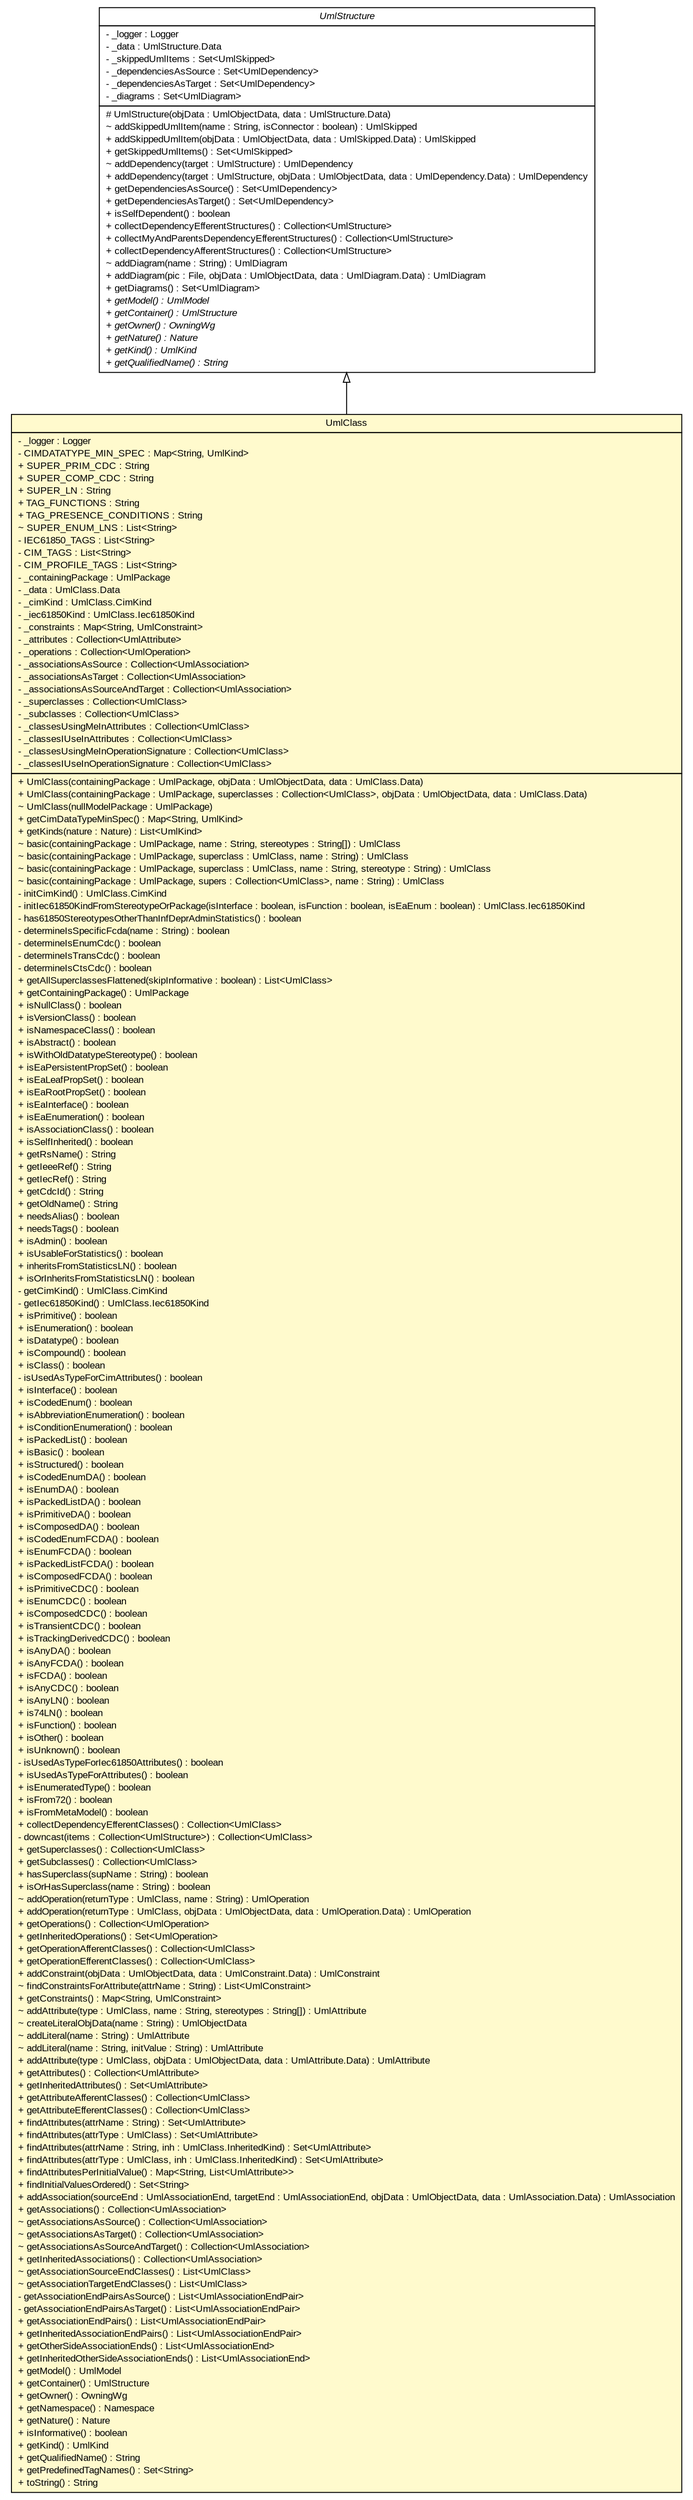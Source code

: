 #!/usr/local/bin/dot
#
# Class diagram 
# Generated by UMLGraph version R5_6_6-6-g3bdff0 (http://www.umlgraph.org/)
#

digraph G {
	edge [fontname="arial",fontsize=10,labelfontname="arial",labelfontsize=10];
	node [fontname="arial",fontsize=10,shape=plaintext];
	nodesep=0.25;
	ranksep=0.5;
	// org.tanjakostic.jcleancim.model.UmlStructure
	c184896 [label=<<table title="org.tanjakostic.jcleancim.model.UmlStructure" border="0" cellborder="1" cellspacing="0" cellpadding="2" port="p" href="./UmlStructure.html">
		<tr><td><table border="0" cellspacing="0" cellpadding="1">
<tr><td align="center" balign="center"><font face="Arial Italic"> UmlStructure </font></td></tr>
		</table></td></tr>
		<tr><td><table border="0" cellspacing="0" cellpadding="1">
<tr><td align="left" balign="left"> - _logger : Logger </td></tr>
<tr><td align="left" balign="left"> - _data : UmlStructure.Data </td></tr>
<tr><td align="left" balign="left"> - _skippedUmlItems : Set&lt;UmlSkipped&gt; </td></tr>
<tr><td align="left" balign="left"> - _dependenciesAsSource : Set&lt;UmlDependency&gt; </td></tr>
<tr><td align="left" balign="left"> - _dependenciesAsTarget : Set&lt;UmlDependency&gt; </td></tr>
<tr><td align="left" balign="left"> - _diagrams : Set&lt;UmlDiagram&gt; </td></tr>
		</table></td></tr>
		<tr><td><table border="0" cellspacing="0" cellpadding="1">
<tr><td align="left" balign="left"> # UmlStructure(objData : UmlObjectData, data : UmlStructure.Data) </td></tr>
<tr><td align="left" balign="left"> ~ addSkippedUmlItem(name : String, isConnector : boolean) : UmlSkipped </td></tr>
<tr><td align="left" balign="left"> + addSkippedUmlItem(objData : UmlObjectData, data : UmlSkipped.Data) : UmlSkipped </td></tr>
<tr><td align="left" balign="left"> + getSkippedUmlItems() : Set&lt;UmlSkipped&gt; </td></tr>
<tr><td align="left" balign="left"> ~ addDependency(target : UmlStructure) : UmlDependency </td></tr>
<tr><td align="left" balign="left"> + addDependency(target : UmlStructure, objData : UmlObjectData, data : UmlDependency.Data) : UmlDependency </td></tr>
<tr><td align="left" balign="left"> + getDependenciesAsSource() : Set&lt;UmlDependency&gt; </td></tr>
<tr><td align="left" balign="left"> + getDependenciesAsTarget() : Set&lt;UmlDependency&gt; </td></tr>
<tr><td align="left" balign="left"> + isSelfDependent() : boolean </td></tr>
<tr><td align="left" balign="left"> + collectDependencyEfferentStructures() : Collection&lt;UmlStructure&gt; </td></tr>
<tr><td align="left" balign="left"> + collectMyAndParentsDependencyEfferentStructures() : Collection&lt;UmlStructure&gt; </td></tr>
<tr><td align="left" balign="left"> + collectDependencyAfferentStructures() : Collection&lt;UmlStructure&gt; </td></tr>
<tr><td align="left" balign="left"> ~ addDiagram(name : String) : UmlDiagram </td></tr>
<tr><td align="left" balign="left"> + addDiagram(pic : File, objData : UmlObjectData, data : UmlDiagram.Data) : UmlDiagram </td></tr>
<tr><td align="left" balign="left"> + getDiagrams() : Set&lt;UmlDiagram&gt; </td></tr>
<tr><td align="left" balign="left"><font face="Arial Italic" point-size="10.0"> + getModel() : UmlModel </font></td></tr>
<tr><td align="left" balign="left"><font face="Arial Italic" point-size="10.0"> + getContainer() : UmlStructure </font></td></tr>
<tr><td align="left" balign="left"><font face="Arial Italic" point-size="10.0"> + getOwner() : OwningWg </font></td></tr>
<tr><td align="left" balign="left"><font face="Arial Italic" point-size="10.0"> + getNature() : Nature </font></td></tr>
<tr><td align="left" balign="left"><font face="Arial Italic" point-size="10.0"> + getKind() : UmlKind </font></td></tr>
<tr><td align="left" balign="left"><font face="Arial Italic" point-size="10.0"> + getQualifiedName() : String </font></td></tr>
		</table></td></tr>
		</table>>, URL="./UmlStructure.html", fontname="arial", fontcolor="black", fontsize=10.0];
	// org.tanjakostic.jcleancim.model.UmlClass
	c184926 [label=<<table title="org.tanjakostic.jcleancim.model.UmlClass" border="0" cellborder="1" cellspacing="0" cellpadding="2" port="p" bgcolor="lemonChiffon" href="./UmlClass.html">
		<tr><td><table border="0" cellspacing="0" cellpadding="1">
<tr><td align="center" balign="center"> UmlClass </td></tr>
		</table></td></tr>
		<tr><td><table border="0" cellspacing="0" cellpadding="1">
<tr><td align="left" balign="left"> - _logger : Logger </td></tr>
<tr><td align="left" balign="left"> - CIMDATATYPE_MIN_SPEC : Map&lt;String, UmlKind&gt; </td></tr>
<tr><td align="left" balign="left"> + SUPER_PRIM_CDC : String </td></tr>
<tr><td align="left" balign="left"> + SUPER_COMP_CDC : String </td></tr>
<tr><td align="left" balign="left"> + SUPER_LN : String </td></tr>
<tr><td align="left" balign="left"> + TAG_FUNCTIONS : String </td></tr>
<tr><td align="left" balign="left"> + TAG_PRESENCE_CONDITIONS : String </td></tr>
<tr><td align="left" balign="left"> ~ SUPER_ENUM_LNS : List&lt;String&gt; </td></tr>
<tr><td align="left" balign="left"> - IEC61850_TAGS : List&lt;String&gt; </td></tr>
<tr><td align="left" balign="left"> - CIM_TAGS : List&lt;String&gt; </td></tr>
<tr><td align="left" balign="left"> - CIM_PROFILE_TAGS : List&lt;String&gt; </td></tr>
<tr><td align="left" balign="left"> - _containingPackage : UmlPackage </td></tr>
<tr><td align="left" balign="left"> - _data : UmlClass.Data </td></tr>
<tr><td align="left" balign="left"> - _cimKind : UmlClass.CimKind </td></tr>
<tr><td align="left" balign="left"> - _iec61850Kind : UmlClass.Iec61850Kind </td></tr>
<tr><td align="left" balign="left"> - _constraints : Map&lt;String, UmlConstraint&gt; </td></tr>
<tr><td align="left" balign="left"> - _attributes : Collection&lt;UmlAttribute&gt; </td></tr>
<tr><td align="left" balign="left"> - _operations : Collection&lt;UmlOperation&gt; </td></tr>
<tr><td align="left" balign="left"> - _associationsAsSource : Collection&lt;UmlAssociation&gt; </td></tr>
<tr><td align="left" balign="left"> - _associationsAsTarget : Collection&lt;UmlAssociation&gt; </td></tr>
<tr><td align="left" balign="left"> - _associationsAsSourceAndTarget : Collection&lt;UmlAssociation&gt; </td></tr>
<tr><td align="left" balign="left"> - _superclasses : Collection&lt;UmlClass&gt; </td></tr>
<tr><td align="left" balign="left"> - _subclasses : Collection&lt;UmlClass&gt; </td></tr>
<tr><td align="left" balign="left"> - _classesUsingMeInAttributes : Collection&lt;UmlClass&gt; </td></tr>
<tr><td align="left" balign="left"> - _classesIUseInAttributes : Collection&lt;UmlClass&gt; </td></tr>
<tr><td align="left" balign="left"> - _classesUsingMeInOperationSignature : Collection&lt;UmlClass&gt; </td></tr>
<tr><td align="left" balign="left"> - _classesIUseInOperationSignature : Collection&lt;UmlClass&gt; </td></tr>
		</table></td></tr>
		<tr><td><table border="0" cellspacing="0" cellpadding="1">
<tr><td align="left" balign="left"> + UmlClass(containingPackage : UmlPackage, objData : UmlObjectData, data : UmlClass.Data) </td></tr>
<tr><td align="left" balign="left"> + UmlClass(containingPackage : UmlPackage, superclasses : Collection&lt;UmlClass&gt;, objData : UmlObjectData, data : UmlClass.Data) </td></tr>
<tr><td align="left" balign="left"> ~ UmlClass(nullModelPackage : UmlPackage) </td></tr>
<tr><td align="left" balign="left"> + getCimDataTypeMinSpec() : Map&lt;String, UmlKind&gt; </td></tr>
<tr><td align="left" balign="left"> + getKinds(nature : Nature) : List&lt;UmlKind&gt; </td></tr>
<tr><td align="left" balign="left"> ~ basic(containingPackage : UmlPackage, name : String, stereotypes : String[]) : UmlClass </td></tr>
<tr><td align="left" balign="left"> ~ basic(containingPackage : UmlPackage, superclass : UmlClass, name : String) : UmlClass </td></tr>
<tr><td align="left" balign="left"> ~ basic(containingPackage : UmlPackage, superclass : UmlClass, name : String, stereotype : String) : UmlClass </td></tr>
<tr><td align="left" balign="left"> ~ basic(containingPackage : UmlPackage, supers : Collection&lt;UmlClass&gt;, name : String) : UmlClass </td></tr>
<tr><td align="left" balign="left"> - initCimKind() : UmlClass.CimKind </td></tr>
<tr><td align="left" balign="left"> - initIec61850KindFromStereotypeOrPackage(isInterface : boolean, isFunction : boolean, isEaEnum : boolean) : UmlClass.Iec61850Kind </td></tr>
<tr><td align="left" balign="left"> - has61850StereotypesOtherThanInfDeprAdminStatistics() : boolean </td></tr>
<tr><td align="left" balign="left"> - determineIsSpecificFcda(name : String) : boolean </td></tr>
<tr><td align="left" balign="left"> - determineIsEnumCdc() : boolean </td></tr>
<tr><td align="left" balign="left"> - determineIsTransCdc() : boolean </td></tr>
<tr><td align="left" balign="left"> - determineIsCtsCdc() : boolean </td></tr>
<tr><td align="left" balign="left"> + getAllSuperclassesFlattened(skipInformative : boolean) : List&lt;UmlClass&gt; </td></tr>
<tr><td align="left" balign="left"> + getContainingPackage() : UmlPackage </td></tr>
<tr><td align="left" balign="left"> + isNullClass() : boolean </td></tr>
<tr><td align="left" balign="left"> + isVersionClass() : boolean </td></tr>
<tr><td align="left" balign="left"> + isNamespaceClass() : boolean </td></tr>
<tr><td align="left" balign="left"> + isAbstract() : boolean </td></tr>
<tr><td align="left" balign="left"> + isWithOldDatatypeStereotype() : boolean </td></tr>
<tr><td align="left" balign="left"> + isEaPersistentPropSet() : boolean </td></tr>
<tr><td align="left" balign="left"> + isEaLeafPropSet() : boolean </td></tr>
<tr><td align="left" balign="left"> + isEaRootPropSet() : boolean </td></tr>
<tr><td align="left" balign="left"> + isEaInterface() : boolean </td></tr>
<tr><td align="left" balign="left"> + isEaEnumeration() : boolean </td></tr>
<tr><td align="left" balign="left"> + isAssociationClass() : boolean </td></tr>
<tr><td align="left" balign="left"> + isSelfInherited() : boolean </td></tr>
<tr><td align="left" balign="left"> + getRsName() : String </td></tr>
<tr><td align="left" balign="left"> + getIeeeRef() : String </td></tr>
<tr><td align="left" balign="left"> + getIecRef() : String </td></tr>
<tr><td align="left" balign="left"> + getCdcId() : String </td></tr>
<tr><td align="left" balign="left"> + getOldName() : String </td></tr>
<tr><td align="left" balign="left"> + needsAlias() : boolean </td></tr>
<tr><td align="left" balign="left"> + needsTags() : boolean </td></tr>
<tr><td align="left" balign="left"> + isAdmin() : boolean </td></tr>
<tr><td align="left" balign="left"> + isUsableForStatistics() : boolean </td></tr>
<tr><td align="left" balign="left"> + inheritsFromStatisticsLN() : boolean </td></tr>
<tr><td align="left" balign="left"> + isOrInheritsFromStatisticsLN() : boolean </td></tr>
<tr><td align="left" balign="left"> - getCimKind() : UmlClass.CimKind </td></tr>
<tr><td align="left" balign="left"> - getIec61850Kind() : UmlClass.Iec61850Kind </td></tr>
<tr><td align="left" balign="left"> + isPrimitive() : boolean </td></tr>
<tr><td align="left" balign="left"> + isEnumeration() : boolean </td></tr>
<tr><td align="left" balign="left"> + isDatatype() : boolean </td></tr>
<tr><td align="left" balign="left"> + isCompound() : boolean </td></tr>
<tr><td align="left" balign="left"> + isClass() : boolean </td></tr>
<tr><td align="left" balign="left"> - isUsedAsTypeForCimAttributes() : boolean </td></tr>
<tr><td align="left" balign="left"> + isInterface() : boolean </td></tr>
<tr><td align="left" balign="left"> + isCodedEnum() : boolean </td></tr>
<tr><td align="left" balign="left"> + isAbbreviationEnumeration() : boolean </td></tr>
<tr><td align="left" balign="left"> + isConditionEnumeration() : boolean </td></tr>
<tr><td align="left" balign="left"> + isPackedList() : boolean </td></tr>
<tr><td align="left" balign="left"> + isBasic() : boolean </td></tr>
<tr><td align="left" balign="left"> + isStructured() : boolean </td></tr>
<tr><td align="left" balign="left"> + isCodedEnumDA() : boolean </td></tr>
<tr><td align="left" balign="left"> + isEnumDA() : boolean </td></tr>
<tr><td align="left" balign="left"> + isPackedListDA() : boolean </td></tr>
<tr><td align="left" balign="left"> + isPrimitiveDA() : boolean </td></tr>
<tr><td align="left" balign="left"> + isComposedDA() : boolean </td></tr>
<tr><td align="left" balign="left"> + isCodedEnumFCDA() : boolean </td></tr>
<tr><td align="left" balign="left"> + isEnumFCDA() : boolean </td></tr>
<tr><td align="left" balign="left"> + isPackedListFCDA() : boolean </td></tr>
<tr><td align="left" balign="left"> + isComposedFCDA() : boolean </td></tr>
<tr><td align="left" balign="left"> + isPrimitiveCDC() : boolean </td></tr>
<tr><td align="left" balign="left"> + isEnumCDC() : boolean </td></tr>
<tr><td align="left" balign="left"> + isComposedCDC() : boolean </td></tr>
<tr><td align="left" balign="left"> + isTransientCDC() : boolean </td></tr>
<tr><td align="left" balign="left"> + isTrackingDerivedCDC() : boolean </td></tr>
<tr><td align="left" balign="left"> + isAnyDA() : boolean </td></tr>
<tr><td align="left" balign="left"> + isAnyFCDA() : boolean </td></tr>
<tr><td align="left" balign="left"> + isFCDA() : boolean </td></tr>
<tr><td align="left" balign="left"> + isAnyCDC() : boolean </td></tr>
<tr><td align="left" balign="left"> + isAnyLN() : boolean </td></tr>
<tr><td align="left" balign="left"> + is74LN() : boolean </td></tr>
<tr><td align="left" balign="left"> + isFunction() : boolean </td></tr>
<tr><td align="left" balign="left"> + isOther() : boolean </td></tr>
<tr><td align="left" balign="left"> + isUnknown() : boolean </td></tr>
<tr><td align="left" balign="left"> - isUsedAsTypeForIec61850Attributes() : boolean </td></tr>
<tr><td align="left" balign="left"> + isUsedAsTypeForAttributes() : boolean </td></tr>
<tr><td align="left" balign="left"> + isEnumeratedType() : boolean </td></tr>
<tr><td align="left" balign="left"> + isFrom72() : boolean </td></tr>
<tr><td align="left" balign="left"> + isFromMetaModel() : boolean </td></tr>
<tr><td align="left" balign="left"> + collectDependencyEfferentClasses() : Collection&lt;UmlClass&gt; </td></tr>
<tr><td align="left" balign="left"> - downcast(items : Collection&lt;UmlStructure&gt;) : Collection&lt;UmlClass&gt; </td></tr>
<tr><td align="left" balign="left"> + getSuperclasses() : Collection&lt;UmlClass&gt; </td></tr>
<tr><td align="left" balign="left"> + getSubclasses() : Collection&lt;UmlClass&gt; </td></tr>
<tr><td align="left" balign="left"> + hasSuperclass(supName : String) : boolean </td></tr>
<tr><td align="left" balign="left"> + isOrHasSuperclass(name : String) : boolean </td></tr>
<tr><td align="left" balign="left"> ~ addOperation(returnType : UmlClass, name : String) : UmlOperation </td></tr>
<tr><td align="left" balign="left"> + addOperation(returnType : UmlClass, objData : UmlObjectData, data : UmlOperation.Data) : UmlOperation </td></tr>
<tr><td align="left" balign="left"> + getOperations() : Collection&lt;UmlOperation&gt; </td></tr>
<tr><td align="left" balign="left"> + getInheritedOperations() : Set&lt;UmlOperation&gt; </td></tr>
<tr><td align="left" balign="left"> + getOperationAfferentClasses() : Collection&lt;UmlClass&gt; </td></tr>
<tr><td align="left" balign="left"> + getOperationEfferentClasses() : Collection&lt;UmlClass&gt; </td></tr>
<tr><td align="left" balign="left"> + addConstraint(objData : UmlObjectData, data : UmlConstraint.Data) : UmlConstraint </td></tr>
<tr><td align="left" balign="left"> ~ findConstraintsForAttribute(attrName : String) : List&lt;UmlConstraint&gt; </td></tr>
<tr><td align="left" balign="left"> + getConstraints() : Map&lt;String, UmlConstraint&gt; </td></tr>
<tr><td align="left" balign="left"> ~ addAttribute(type : UmlClass, name : String, stereotypes : String[]) : UmlAttribute </td></tr>
<tr><td align="left" balign="left"> ~ createLiteralObjData(name : String) : UmlObjectData </td></tr>
<tr><td align="left" balign="left"> ~ addLiteral(name : String) : UmlAttribute </td></tr>
<tr><td align="left" balign="left"> ~ addLiteral(name : String, initValue : String) : UmlAttribute </td></tr>
<tr><td align="left" balign="left"> + addAttribute(type : UmlClass, objData : UmlObjectData, data : UmlAttribute.Data) : UmlAttribute </td></tr>
<tr><td align="left" balign="left"> + getAttributes() : Collection&lt;UmlAttribute&gt; </td></tr>
<tr><td align="left" balign="left"> + getInheritedAttributes() : Set&lt;UmlAttribute&gt; </td></tr>
<tr><td align="left" balign="left"> + getAttributeAfferentClasses() : Collection&lt;UmlClass&gt; </td></tr>
<tr><td align="left" balign="left"> + getAttributeEfferentClasses() : Collection&lt;UmlClass&gt; </td></tr>
<tr><td align="left" balign="left"> + findAttributes(attrName : String) : Set&lt;UmlAttribute&gt; </td></tr>
<tr><td align="left" balign="left"> + findAttributes(attrType : UmlClass) : Set&lt;UmlAttribute&gt; </td></tr>
<tr><td align="left" balign="left"> + findAttributes(attrName : String, inh : UmlClass.InheritedKind) : Set&lt;UmlAttribute&gt; </td></tr>
<tr><td align="left" balign="left"> + findAttributes(attrType : UmlClass, inh : UmlClass.InheritedKind) : Set&lt;UmlAttribute&gt; </td></tr>
<tr><td align="left" balign="left"> + findAttributesPerInitialValue() : Map&lt;String, List&lt;UmlAttribute&gt;&gt; </td></tr>
<tr><td align="left" balign="left"> + findInitialValuesOrdered() : Set&lt;String&gt; </td></tr>
<tr><td align="left" balign="left"> + addAssociation(sourceEnd : UmlAssociationEnd, targetEnd : UmlAssociationEnd, objData : UmlObjectData, data : UmlAssociation.Data) : UmlAssociation </td></tr>
<tr><td align="left" balign="left"> + getAssociations() : Collection&lt;UmlAssociation&gt; </td></tr>
<tr><td align="left" balign="left"> ~ getAssociationsAsSource() : Collection&lt;UmlAssociation&gt; </td></tr>
<tr><td align="left" balign="left"> ~ getAssociationsAsTarget() : Collection&lt;UmlAssociation&gt; </td></tr>
<tr><td align="left" balign="left"> ~ getAssociationsAsSourceAndTarget() : Collection&lt;UmlAssociation&gt; </td></tr>
<tr><td align="left" balign="left"> + getInheritedAssociations() : Collection&lt;UmlAssociation&gt; </td></tr>
<tr><td align="left" balign="left"> ~ getAssociationSourceEndClasses() : List&lt;UmlClass&gt; </td></tr>
<tr><td align="left" balign="left"> ~ getAssociationTargetEndClasses() : List&lt;UmlClass&gt; </td></tr>
<tr><td align="left" balign="left"> - getAssociationEndPairsAsSource() : List&lt;UmlAssociationEndPair&gt; </td></tr>
<tr><td align="left" balign="left"> - getAssociationEndPairsAsTarget() : List&lt;UmlAssociationEndPair&gt; </td></tr>
<tr><td align="left" balign="left"> + getAssociationEndPairs() : List&lt;UmlAssociationEndPair&gt; </td></tr>
<tr><td align="left" balign="left"> + getInheritedAssociationEndPairs() : List&lt;UmlAssociationEndPair&gt; </td></tr>
<tr><td align="left" balign="left"> + getOtherSideAssociationEnds() : List&lt;UmlAssociationEnd&gt; </td></tr>
<tr><td align="left" balign="left"> + getInheritedOtherSideAssociationEnds() : List&lt;UmlAssociationEnd&gt; </td></tr>
<tr><td align="left" balign="left"> + getModel() : UmlModel </td></tr>
<tr><td align="left" balign="left"> + getContainer() : UmlStructure </td></tr>
<tr><td align="left" balign="left"> + getOwner() : OwningWg </td></tr>
<tr><td align="left" balign="left"> + getNamespace() : Namespace </td></tr>
<tr><td align="left" balign="left"> + getNature() : Nature </td></tr>
<tr><td align="left" balign="left"> + isInformative() : boolean </td></tr>
<tr><td align="left" balign="left"> + getKind() : UmlKind </td></tr>
<tr><td align="left" balign="left"> + getQualifiedName() : String </td></tr>
<tr><td align="left" balign="left"> + getPredefinedTagNames() : Set&lt;String&gt; </td></tr>
<tr><td align="left" balign="left"> + toString() : String </td></tr>
		</table></td></tr>
		</table>>, URL="./UmlClass.html", fontname="arial", fontcolor="black", fontsize=10.0];
	//org.tanjakostic.jcleancim.model.UmlClass extends org.tanjakostic.jcleancim.model.UmlStructure
	c184896:p -> c184926:p [dir=back,arrowtail=empty];
}


